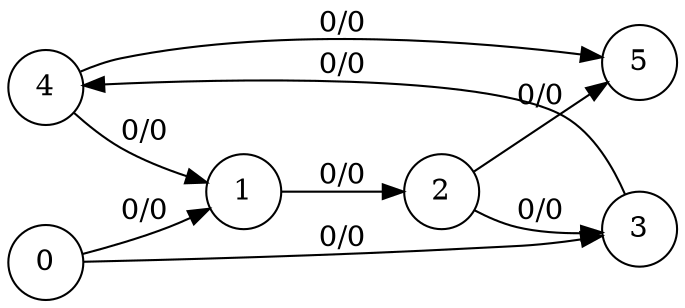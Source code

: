 digraph finite_state_machine {
	rankdir=LR;
	node [shape = circle];
	4 -> 1 [ label = "0/0" ];
	4 -> 5 [ label = "0/0" ];
	2 -> 3 [ label = "0/0" ];
	2 -> 5 [ label = "0/0" ];
	3 -> 4 [ label = "0/0" ];
	0 -> 3 [ label = "0/0" ];
	0 -> 1 [ label = "0/0" ];
	1 -> 2 [ label = "0/0" ];
}
